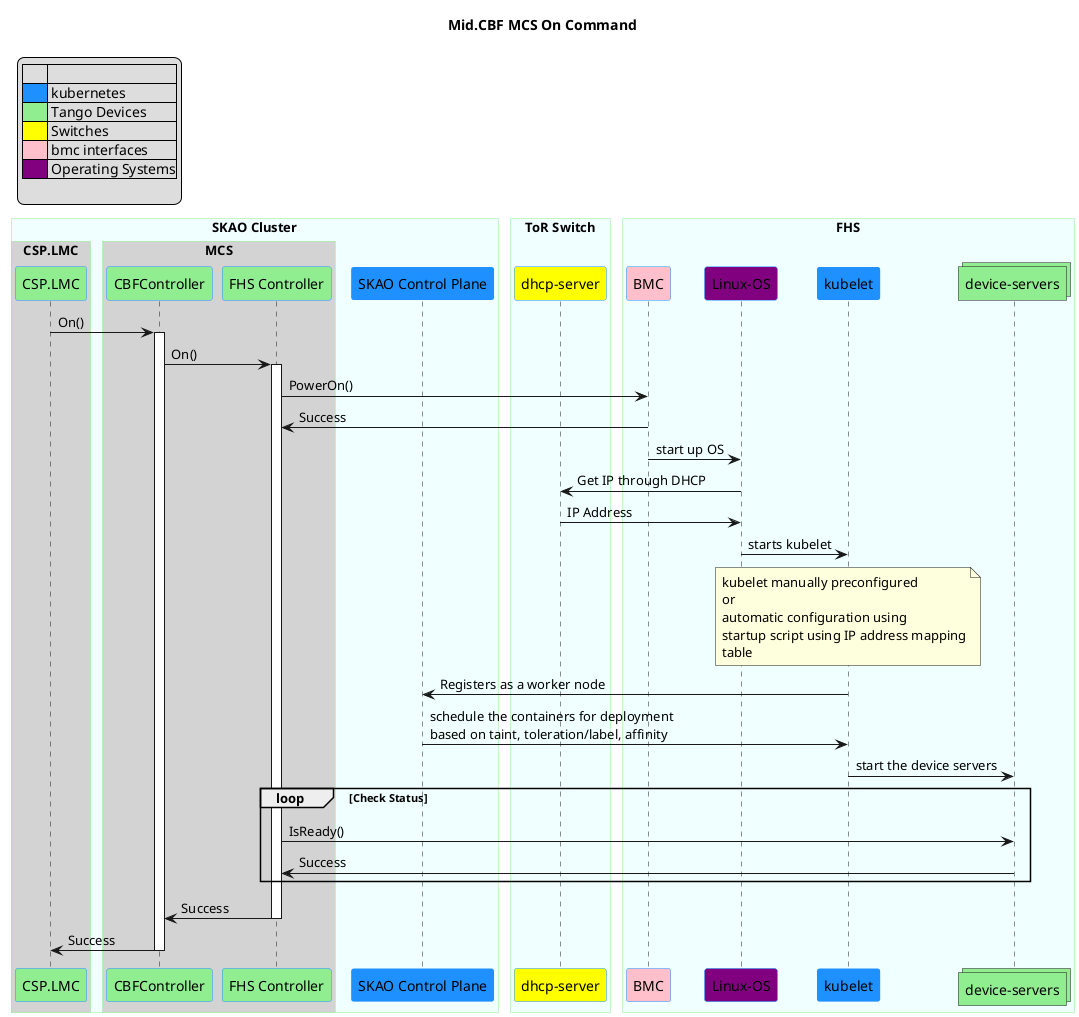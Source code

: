@startuml deployment
!pragma teoz true

title Mid.CBF MCS On Command

legend top left
    |       |   |
    |<#DodgerBlue>| kubernetes |
    |<#LightGreen>| Tango Devices |
    |<#Yellow>| Switches |
    |<#pink>| bmc interfaces |
    |<#purple> | Operating Systems|
    
endlegend

skinparam sequence {
    ParticipantBorderColor DodgerBlue
    ParticipantBackgroundColor lightgreen
    ActorBorderColor DarkGreen
    ActorBackgroundColor Green
    BoxBorderColor LightGreen
    BoxBackgroundColor #F0FFFF
}


box "SKAO Cluster" 
    box "CSP.LMC" #lightgrey
    participant "CSP.LMC" as lmc
    end box

    box "MCS" #lightgrey
    participant "CBFController" as cbfcontroller
    participant "FHS Controller" as fhscontroller
    end box

    participant "SKAO Control Plane" as ctrlplane #DodgerBlue
end box


box "ToR Switch"
participant "dhcp-server" as switch #yellow
end box

box "FHS"
participant "BMC" as bmc #pink
participant "Linux-OS" as os #purple
participant "kubelet" as k8s #DodgerBlue
collections "device-servers" as ds #lightgreen
end box


lmc->cbfcontroller ++: On()
cbfcontroller -> fhscontroller ++ : On()
fhscontroller-> bmc: PowerOn() 

bmc->fhscontroller: Success
bmc->os: start up OS
os->switch:  Get IP through DHCP
switch->os: IP Address
os->k8s: starts kubelet
note over k8s
kubelet manually preconfigured 
or 
automatic configuration using
startup script using IP address mapping
table
end note
k8s->ctrlplane: Registers as a worker node
ctrlplane->k8s: schedule the containers for deployment\nbased on taint, toleration/label, affinity
k8s->ds: start the device servers
loop Check Status
fhscontroller->ds: IsReady()
ds->fhscontroller : Success
end


fhscontroller->cbfcontroller -- : Success
cbfcontroller->lmc --: Success

@enduml